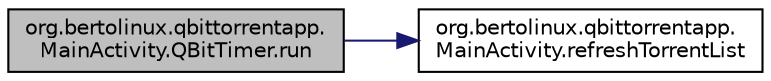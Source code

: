digraph "org.bertolinux.qbittorrentapp.MainActivity.QBitTimer.run"
{
  edge [fontname="Helvetica",fontsize="10",labelfontname="Helvetica",labelfontsize="10"];
  node [fontname="Helvetica",fontsize="10",shape=record];
  rankdir="LR";
  Node0 [label="org.bertolinux.qbittorrentapp.\lMainActivity.QBitTimer.run",height=0.2,width=0.4,color="black", fillcolor="grey75", style="filled", fontcolor="black"];
  Node0 -> Node1 [color="midnightblue",fontsize="10",style="solid",fontname="Helvetica"];
  Node1 [label="org.bertolinux.qbittorrentapp.\lMainActivity.refreshTorrentList",height=0.2,width=0.4,color="black", fillcolor="white", style="filled",URL="$classorg_1_1bertolinux_1_1qbittorrentapp_1_1MainActivity.html#a4a2e69e2b7d19769668227cc589ad12e"];
}
